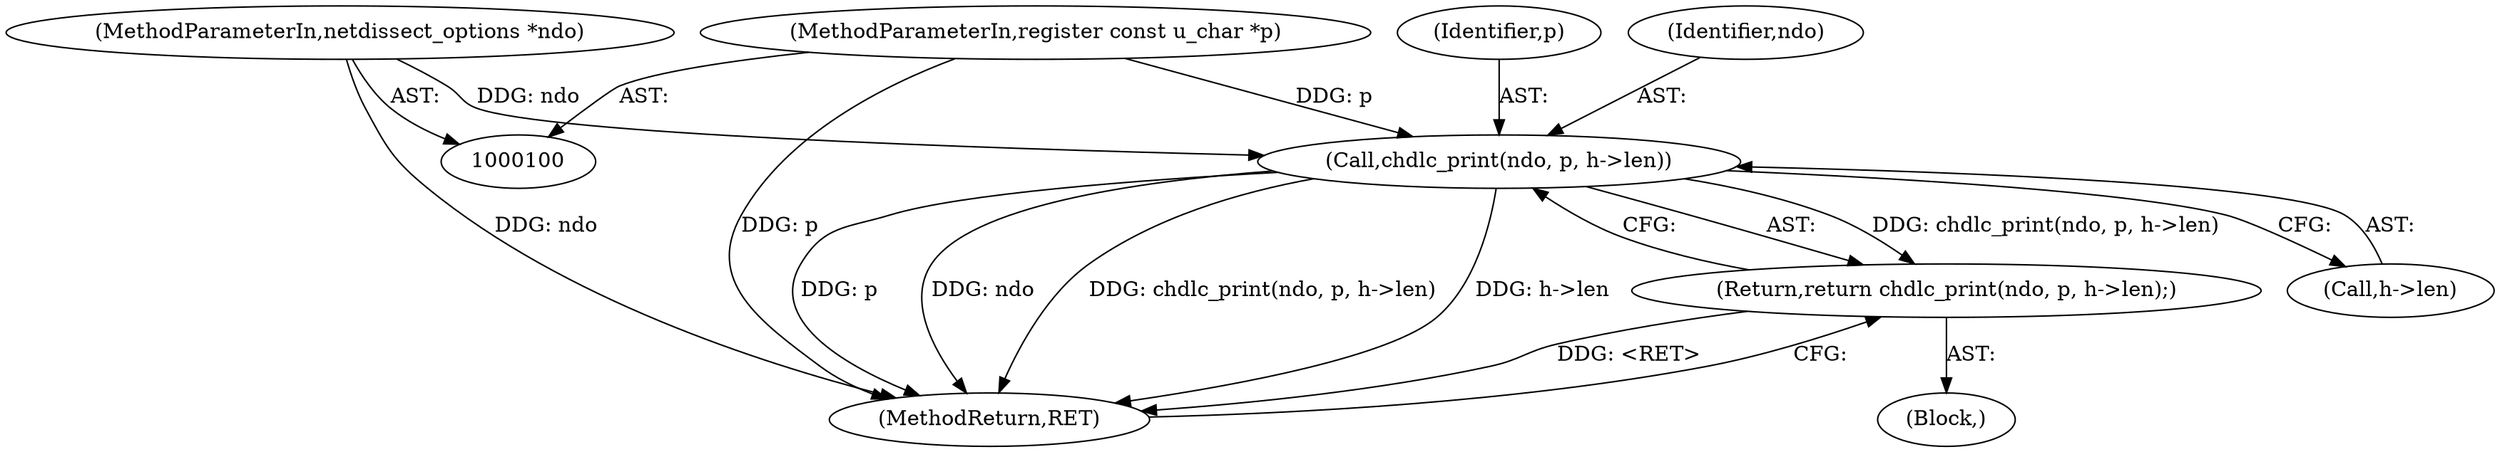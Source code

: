 digraph "0_tcpdump_a1eefe986065846b6c69dbc09afd9fa1a02c4a3d@pointer" {
"1000106" [label="(Call,chdlc_print(ndo, p, h->len))"];
"1000101" [label="(MethodParameterIn,netdissect_options *ndo)"];
"1000103" [label="(MethodParameterIn,register const u_char *p)"];
"1000105" [label="(Return,return chdlc_print(ndo, p, h->len);)"];
"1000109" [label="(Call,h->len)"];
"1000101" [label="(MethodParameterIn,netdissect_options *ndo)"];
"1000108" [label="(Identifier,p)"];
"1000112" [label="(MethodReturn,RET)"];
"1000103" [label="(MethodParameterIn,register const u_char *p)"];
"1000104" [label="(Block,)"];
"1000105" [label="(Return,return chdlc_print(ndo, p, h->len);)"];
"1000106" [label="(Call,chdlc_print(ndo, p, h->len))"];
"1000107" [label="(Identifier,ndo)"];
"1000106" -> "1000105"  [label="AST: "];
"1000106" -> "1000109"  [label="CFG: "];
"1000107" -> "1000106"  [label="AST: "];
"1000108" -> "1000106"  [label="AST: "];
"1000109" -> "1000106"  [label="AST: "];
"1000105" -> "1000106"  [label="CFG: "];
"1000106" -> "1000112"  [label="DDG: p"];
"1000106" -> "1000112"  [label="DDG: ndo"];
"1000106" -> "1000112"  [label="DDG: chdlc_print(ndo, p, h->len)"];
"1000106" -> "1000112"  [label="DDG: h->len"];
"1000106" -> "1000105"  [label="DDG: chdlc_print(ndo, p, h->len)"];
"1000101" -> "1000106"  [label="DDG: ndo"];
"1000103" -> "1000106"  [label="DDG: p"];
"1000101" -> "1000100"  [label="AST: "];
"1000101" -> "1000112"  [label="DDG: ndo"];
"1000103" -> "1000100"  [label="AST: "];
"1000103" -> "1000112"  [label="DDG: p"];
"1000105" -> "1000104"  [label="AST: "];
"1000112" -> "1000105"  [label="CFG: "];
"1000105" -> "1000112"  [label="DDG: <RET>"];
}

